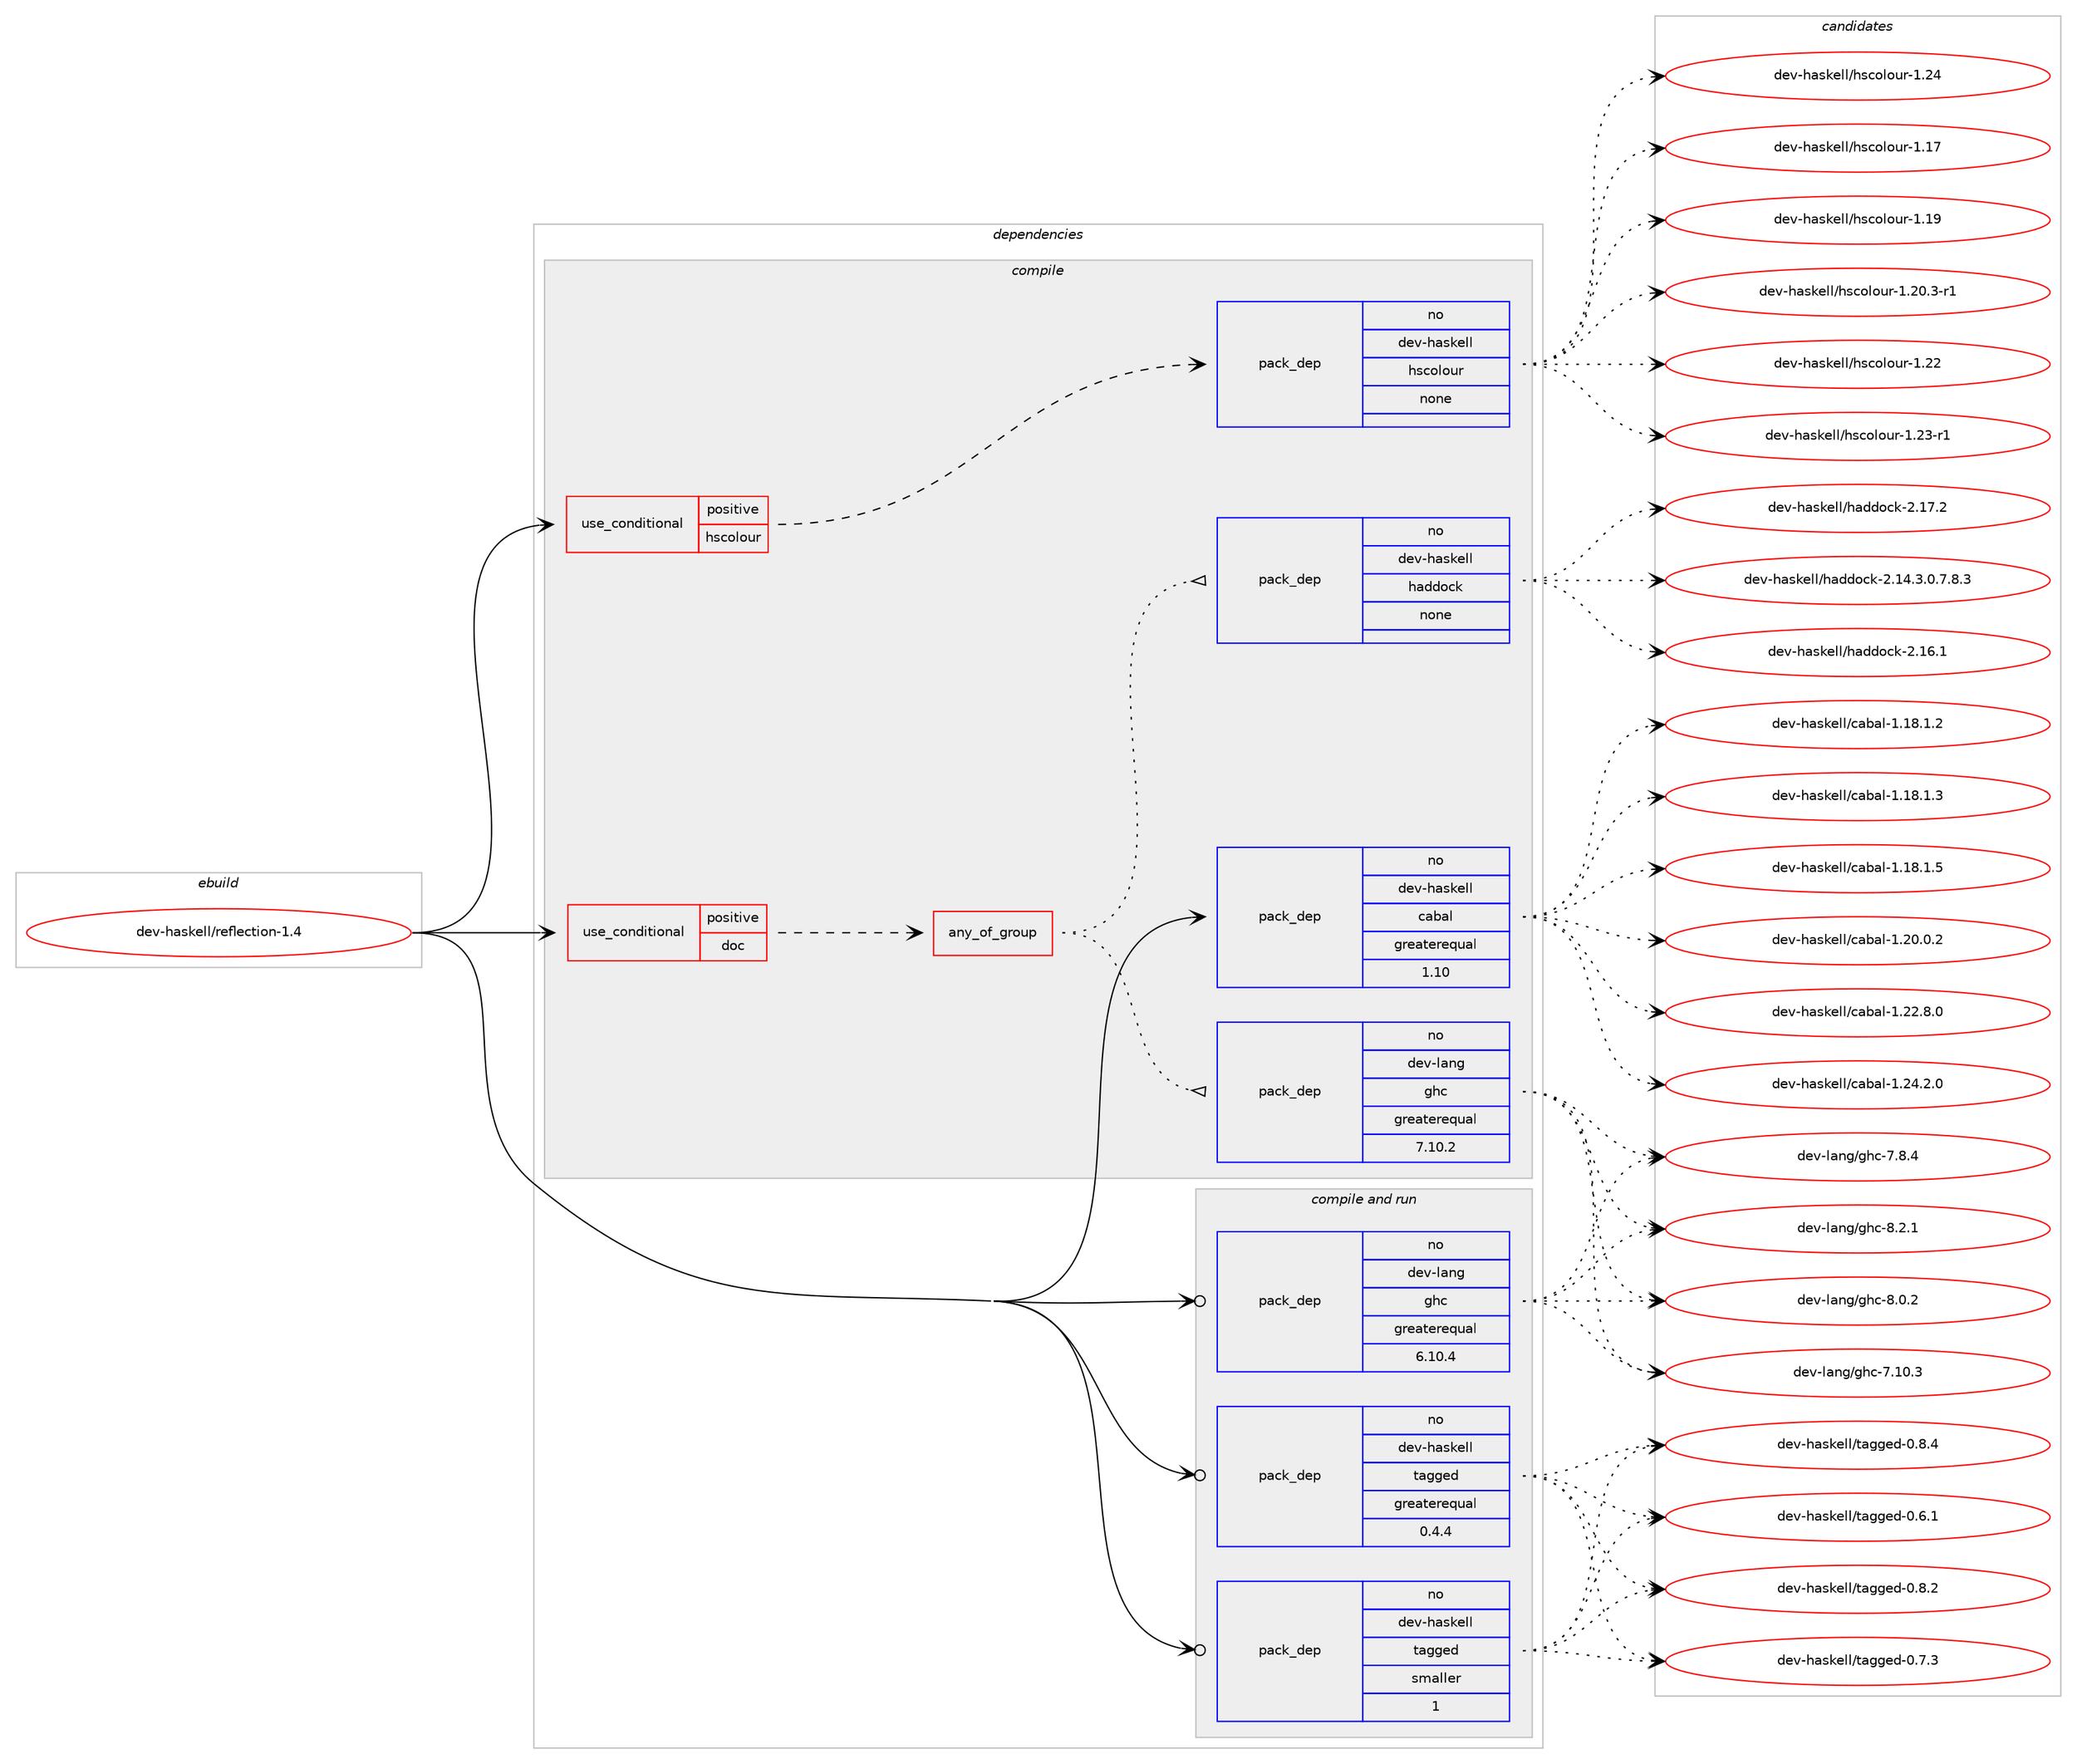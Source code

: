 digraph prolog {

# *************
# Graph options
# *************

newrank=true;
concentrate=true;
compound=true;
graph [rankdir=LR,fontname=Helvetica,fontsize=10,ranksep=1.5];#, ranksep=2.5, nodesep=0.2];
edge  [arrowhead=vee];
node  [fontname=Helvetica,fontsize=10];

# **********
# The ebuild
# **********

subgraph cluster_leftcol {
color=gray;
rank=same;
label=<<i>ebuild</i>>;
id [label="dev-haskell/reflection-1.4", color=red, width=4, href="../dev-haskell/reflection-1.4.svg"];
}

# ****************
# The dependencies
# ****************

subgraph cluster_midcol {
color=gray;
label=<<i>dependencies</i>>;
subgraph cluster_compile {
fillcolor="#eeeeee";
style=filled;
label=<<i>compile</i>>;
subgraph cond20503 {
dependency90550 [label=<<TABLE BORDER="0" CELLBORDER="1" CELLSPACING="0" CELLPADDING="4"><TR><TD ROWSPAN="3" CELLPADDING="10">use_conditional</TD></TR><TR><TD>positive</TD></TR><TR><TD>doc</TD></TR></TABLE>>, shape=none, color=red];
subgraph any2563 {
dependency90551 [label=<<TABLE BORDER="0" CELLBORDER="1" CELLSPACING="0" CELLPADDING="4"><TR><TD CELLPADDING="10">any_of_group</TD></TR></TABLE>>, shape=none, color=red];subgraph pack67454 {
dependency90552 [label=<<TABLE BORDER="0" CELLBORDER="1" CELLSPACING="0" CELLPADDING="4" WIDTH="220"><TR><TD ROWSPAN="6" CELLPADDING="30">pack_dep</TD></TR><TR><TD WIDTH="110">no</TD></TR><TR><TD>dev-haskell</TD></TR><TR><TD>haddock</TD></TR><TR><TD>none</TD></TR><TR><TD></TD></TR></TABLE>>, shape=none, color=blue];
}
dependency90551:e -> dependency90552:w [weight=20,style="dotted",arrowhead="oinv"];
subgraph pack67455 {
dependency90553 [label=<<TABLE BORDER="0" CELLBORDER="1" CELLSPACING="0" CELLPADDING="4" WIDTH="220"><TR><TD ROWSPAN="6" CELLPADDING="30">pack_dep</TD></TR><TR><TD WIDTH="110">no</TD></TR><TR><TD>dev-lang</TD></TR><TR><TD>ghc</TD></TR><TR><TD>greaterequal</TD></TR><TR><TD>7.10.2</TD></TR></TABLE>>, shape=none, color=blue];
}
dependency90551:e -> dependency90553:w [weight=20,style="dotted",arrowhead="oinv"];
}
dependency90550:e -> dependency90551:w [weight=20,style="dashed",arrowhead="vee"];
}
id:e -> dependency90550:w [weight=20,style="solid",arrowhead="vee"];
subgraph cond20504 {
dependency90554 [label=<<TABLE BORDER="0" CELLBORDER="1" CELLSPACING="0" CELLPADDING="4"><TR><TD ROWSPAN="3" CELLPADDING="10">use_conditional</TD></TR><TR><TD>positive</TD></TR><TR><TD>hscolour</TD></TR></TABLE>>, shape=none, color=red];
subgraph pack67456 {
dependency90555 [label=<<TABLE BORDER="0" CELLBORDER="1" CELLSPACING="0" CELLPADDING="4" WIDTH="220"><TR><TD ROWSPAN="6" CELLPADDING="30">pack_dep</TD></TR><TR><TD WIDTH="110">no</TD></TR><TR><TD>dev-haskell</TD></TR><TR><TD>hscolour</TD></TR><TR><TD>none</TD></TR><TR><TD></TD></TR></TABLE>>, shape=none, color=blue];
}
dependency90554:e -> dependency90555:w [weight=20,style="dashed",arrowhead="vee"];
}
id:e -> dependency90554:w [weight=20,style="solid",arrowhead="vee"];
subgraph pack67457 {
dependency90556 [label=<<TABLE BORDER="0" CELLBORDER="1" CELLSPACING="0" CELLPADDING="4" WIDTH="220"><TR><TD ROWSPAN="6" CELLPADDING="30">pack_dep</TD></TR><TR><TD WIDTH="110">no</TD></TR><TR><TD>dev-haskell</TD></TR><TR><TD>cabal</TD></TR><TR><TD>greaterequal</TD></TR><TR><TD>1.10</TD></TR></TABLE>>, shape=none, color=blue];
}
id:e -> dependency90556:w [weight=20,style="solid",arrowhead="vee"];
}
subgraph cluster_compileandrun {
fillcolor="#eeeeee";
style=filled;
label=<<i>compile and run</i>>;
subgraph pack67458 {
dependency90557 [label=<<TABLE BORDER="0" CELLBORDER="1" CELLSPACING="0" CELLPADDING="4" WIDTH="220"><TR><TD ROWSPAN="6" CELLPADDING="30">pack_dep</TD></TR><TR><TD WIDTH="110">no</TD></TR><TR><TD>dev-haskell</TD></TR><TR><TD>tagged</TD></TR><TR><TD>greaterequal</TD></TR><TR><TD>0.4.4</TD></TR></TABLE>>, shape=none, color=blue];
}
id:e -> dependency90557:w [weight=20,style="solid",arrowhead="odotvee"];
subgraph pack67459 {
dependency90558 [label=<<TABLE BORDER="0" CELLBORDER="1" CELLSPACING="0" CELLPADDING="4" WIDTH="220"><TR><TD ROWSPAN="6" CELLPADDING="30">pack_dep</TD></TR><TR><TD WIDTH="110">no</TD></TR><TR><TD>dev-haskell</TD></TR><TR><TD>tagged</TD></TR><TR><TD>smaller</TD></TR><TR><TD>1</TD></TR></TABLE>>, shape=none, color=blue];
}
id:e -> dependency90558:w [weight=20,style="solid",arrowhead="odotvee"];
subgraph pack67460 {
dependency90559 [label=<<TABLE BORDER="0" CELLBORDER="1" CELLSPACING="0" CELLPADDING="4" WIDTH="220"><TR><TD ROWSPAN="6" CELLPADDING="30">pack_dep</TD></TR><TR><TD WIDTH="110">no</TD></TR><TR><TD>dev-lang</TD></TR><TR><TD>ghc</TD></TR><TR><TD>greaterequal</TD></TR><TR><TD>6.10.4</TD></TR></TABLE>>, shape=none, color=blue];
}
id:e -> dependency90559:w [weight=20,style="solid",arrowhead="odotvee"];
}
subgraph cluster_run {
fillcolor="#eeeeee";
style=filled;
label=<<i>run</i>>;
}
}

# **************
# The candidates
# **************

subgraph cluster_choices {
rank=same;
color=gray;
label=<<i>candidates</i>>;

subgraph choice67454 {
color=black;
nodesep=1;
choice1001011184510497115107101108108471049710010011199107455046495246514648465546564651 [label="dev-haskell/haddock-2.14.3.0.7.8.3", color=red, width=4,href="../dev-haskell/haddock-2.14.3.0.7.8.3.svg"];
choice100101118451049711510710110810847104971001001119910745504649544649 [label="dev-haskell/haddock-2.16.1", color=red, width=4,href="../dev-haskell/haddock-2.16.1.svg"];
choice100101118451049711510710110810847104971001001119910745504649554650 [label="dev-haskell/haddock-2.17.2", color=red, width=4,href="../dev-haskell/haddock-2.17.2.svg"];
dependency90552:e -> choice1001011184510497115107101108108471049710010011199107455046495246514648465546564651:w [style=dotted,weight="100"];
dependency90552:e -> choice100101118451049711510710110810847104971001001119910745504649544649:w [style=dotted,weight="100"];
dependency90552:e -> choice100101118451049711510710110810847104971001001119910745504649554650:w [style=dotted,weight="100"];
}
subgraph choice67455 {
color=black;
nodesep=1;
choice1001011184510897110103471031049945554649484651 [label="dev-lang/ghc-7.10.3", color=red, width=4,href="../dev-lang/ghc-7.10.3.svg"];
choice10010111845108971101034710310499455546564652 [label="dev-lang/ghc-7.8.4", color=red, width=4,href="../dev-lang/ghc-7.8.4.svg"];
choice10010111845108971101034710310499455646484650 [label="dev-lang/ghc-8.0.2", color=red, width=4,href="../dev-lang/ghc-8.0.2.svg"];
choice10010111845108971101034710310499455646504649 [label="dev-lang/ghc-8.2.1", color=red, width=4,href="../dev-lang/ghc-8.2.1.svg"];
dependency90553:e -> choice1001011184510897110103471031049945554649484651:w [style=dotted,weight="100"];
dependency90553:e -> choice10010111845108971101034710310499455546564652:w [style=dotted,weight="100"];
dependency90553:e -> choice10010111845108971101034710310499455646484650:w [style=dotted,weight="100"];
dependency90553:e -> choice10010111845108971101034710310499455646504649:w [style=dotted,weight="100"];
}
subgraph choice67456 {
color=black;
nodesep=1;
choice100101118451049711510710110810847104115991111081111171144549464955 [label="dev-haskell/hscolour-1.17", color=red, width=4,href="../dev-haskell/hscolour-1.17.svg"];
choice100101118451049711510710110810847104115991111081111171144549464957 [label="dev-haskell/hscolour-1.19", color=red, width=4,href="../dev-haskell/hscolour-1.19.svg"];
choice10010111845104971151071011081084710411599111108111117114454946504846514511449 [label="dev-haskell/hscolour-1.20.3-r1", color=red, width=4,href="../dev-haskell/hscolour-1.20.3-r1.svg"];
choice100101118451049711510710110810847104115991111081111171144549465050 [label="dev-haskell/hscolour-1.22", color=red, width=4,href="../dev-haskell/hscolour-1.22.svg"];
choice1001011184510497115107101108108471041159911110811111711445494650514511449 [label="dev-haskell/hscolour-1.23-r1", color=red, width=4,href="../dev-haskell/hscolour-1.23-r1.svg"];
choice100101118451049711510710110810847104115991111081111171144549465052 [label="dev-haskell/hscolour-1.24", color=red, width=4,href="../dev-haskell/hscolour-1.24.svg"];
dependency90555:e -> choice100101118451049711510710110810847104115991111081111171144549464955:w [style=dotted,weight="100"];
dependency90555:e -> choice100101118451049711510710110810847104115991111081111171144549464957:w [style=dotted,weight="100"];
dependency90555:e -> choice10010111845104971151071011081084710411599111108111117114454946504846514511449:w [style=dotted,weight="100"];
dependency90555:e -> choice100101118451049711510710110810847104115991111081111171144549465050:w [style=dotted,weight="100"];
dependency90555:e -> choice1001011184510497115107101108108471041159911110811111711445494650514511449:w [style=dotted,weight="100"];
dependency90555:e -> choice100101118451049711510710110810847104115991111081111171144549465052:w [style=dotted,weight="100"];
}
subgraph choice67457 {
color=black;
nodesep=1;
choice10010111845104971151071011081084799979897108454946495646494650 [label="dev-haskell/cabal-1.18.1.2", color=red, width=4,href="../dev-haskell/cabal-1.18.1.2.svg"];
choice10010111845104971151071011081084799979897108454946495646494651 [label="dev-haskell/cabal-1.18.1.3", color=red, width=4,href="../dev-haskell/cabal-1.18.1.3.svg"];
choice10010111845104971151071011081084799979897108454946495646494653 [label="dev-haskell/cabal-1.18.1.5", color=red, width=4,href="../dev-haskell/cabal-1.18.1.5.svg"];
choice10010111845104971151071011081084799979897108454946504846484650 [label="dev-haskell/cabal-1.20.0.2", color=red, width=4,href="../dev-haskell/cabal-1.20.0.2.svg"];
choice10010111845104971151071011081084799979897108454946505046564648 [label="dev-haskell/cabal-1.22.8.0", color=red, width=4,href="../dev-haskell/cabal-1.22.8.0.svg"];
choice10010111845104971151071011081084799979897108454946505246504648 [label="dev-haskell/cabal-1.24.2.0", color=red, width=4,href="../dev-haskell/cabal-1.24.2.0.svg"];
dependency90556:e -> choice10010111845104971151071011081084799979897108454946495646494650:w [style=dotted,weight="100"];
dependency90556:e -> choice10010111845104971151071011081084799979897108454946495646494651:w [style=dotted,weight="100"];
dependency90556:e -> choice10010111845104971151071011081084799979897108454946495646494653:w [style=dotted,weight="100"];
dependency90556:e -> choice10010111845104971151071011081084799979897108454946504846484650:w [style=dotted,weight="100"];
dependency90556:e -> choice10010111845104971151071011081084799979897108454946505046564648:w [style=dotted,weight="100"];
dependency90556:e -> choice10010111845104971151071011081084799979897108454946505246504648:w [style=dotted,weight="100"];
}
subgraph choice67458 {
color=black;
nodesep=1;
choice10010111845104971151071011081084711697103103101100454846544649 [label="dev-haskell/tagged-0.6.1", color=red, width=4,href="../dev-haskell/tagged-0.6.1.svg"];
choice10010111845104971151071011081084711697103103101100454846554651 [label="dev-haskell/tagged-0.7.3", color=red, width=4,href="../dev-haskell/tagged-0.7.3.svg"];
choice10010111845104971151071011081084711697103103101100454846564650 [label="dev-haskell/tagged-0.8.2", color=red, width=4,href="../dev-haskell/tagged-0.8.2.svg"];
choice10010111845104971151071011081084711697103103101100454846564652 [label="dev-haskell/tagged-0.8.4", color=red, width=4,href="../dev-haskell/tagged-0.8.4.svg"];
dependency90557:e -> choice10010111845104971151071011081084711697103103101100454846544649:w [style=dotted,weight="100"];
dependency90557:e -> choice10010111845104971151071011081084711697103103101100454846554651:w [style=dotted,weight="100"];
dependency90557:e -> choice10010111845104971151071011081084711697103103101100454846564650:w [style=dotted,weight="100"];
dependency90557:e -> choice10010111845104971151071011081084711697103103101100454846564652:w [style=dotted,weight="100"];
}
subgraph choice67459 {
color=black;
nodesep=1;
choice10010111845104971151071011081084711697103103101100454846544649 [label="dev-haskell/tagged-0.6.1", color=red, width=4,href="../dev-haskell/tagged-0.6.1.svg"];
choice10010111845104971151071011081084711697103103101100454846554651 [label="dev-haskell/tagged-0.7.3", color=red, width=4,href="../dev-haskell/tagged-0.7.3.svg"];
choice10010111845104971151071011081084711697103103101100454846564650 [label="dev-haskell/tagged-0.8.2", color=red, width=4,href="../dev-haskell/tagged-0.8.2.svg"];
choice10010111845104971151071011081084711697103103101100454846564652 [label="dev-haskell/tagged-0.8.4", color=red, width=4,href="../dev-haskell/tagged-0.8.4.svg"];
dependency90558:e -> choice10010111845104971151071011081084711697103103101100454846544649:w [style=dotted,weight="100"];
dependency90558:e -> choice10010111845104971151071011081084711697103103101100454846554651:w [style=dotted,weight="100"];
dependency90558:e -> choice10010111845104971151071011081084711697103103101100454846564650:w [style=dotted,weight="100"];
dependency90558:e -> choice10010111845104971151071011081084711697103103101100454846564652:w [style=dotted,weight="100"];
}
subgraph choice67460 {
color=black;
nodesep=1;
choice1001011184510897110103471031049945554649484651 [label="dev-lang/ghc-7.10.3", color=red, width=4,href="../dev-lang/ghc-7.10.3.svg"];
choice10010111845108971101034710310499455546564652 [label="dev-lang/ghc-7.8.4", color=red, width=4,href="../dev-lang/ghc-7.8.4.svg"];
choice10010111845108971101034710310499455646484650 [label="dev-lang/ghc-8.0.2", color=red, width=4,href="../dev-lang/ghc-8.0.2.svg"];
choice10010111845108971101034710310499455646504649 [label="dev-lang/ghc-8.2.1", color=red, width=4,href="../dev-lang/ghc-8.2.1.svg"];
dependency90559:e -> choice1001011184510897110103471031049945554649484651:w [style=dotted,weight="100"];
dependency90559:e -> choice10010111845108971101034710310499455546564652:w [style=dotted,weight="100"];
dependency90559:e -> choice10010111845108971101034710310499455646484650:w [style=dotted,weight="100"];
dependency90559:e -> choice10010111845108971101034710310499455646504649:w [style=dotted,weight="100"];
}
}

}
